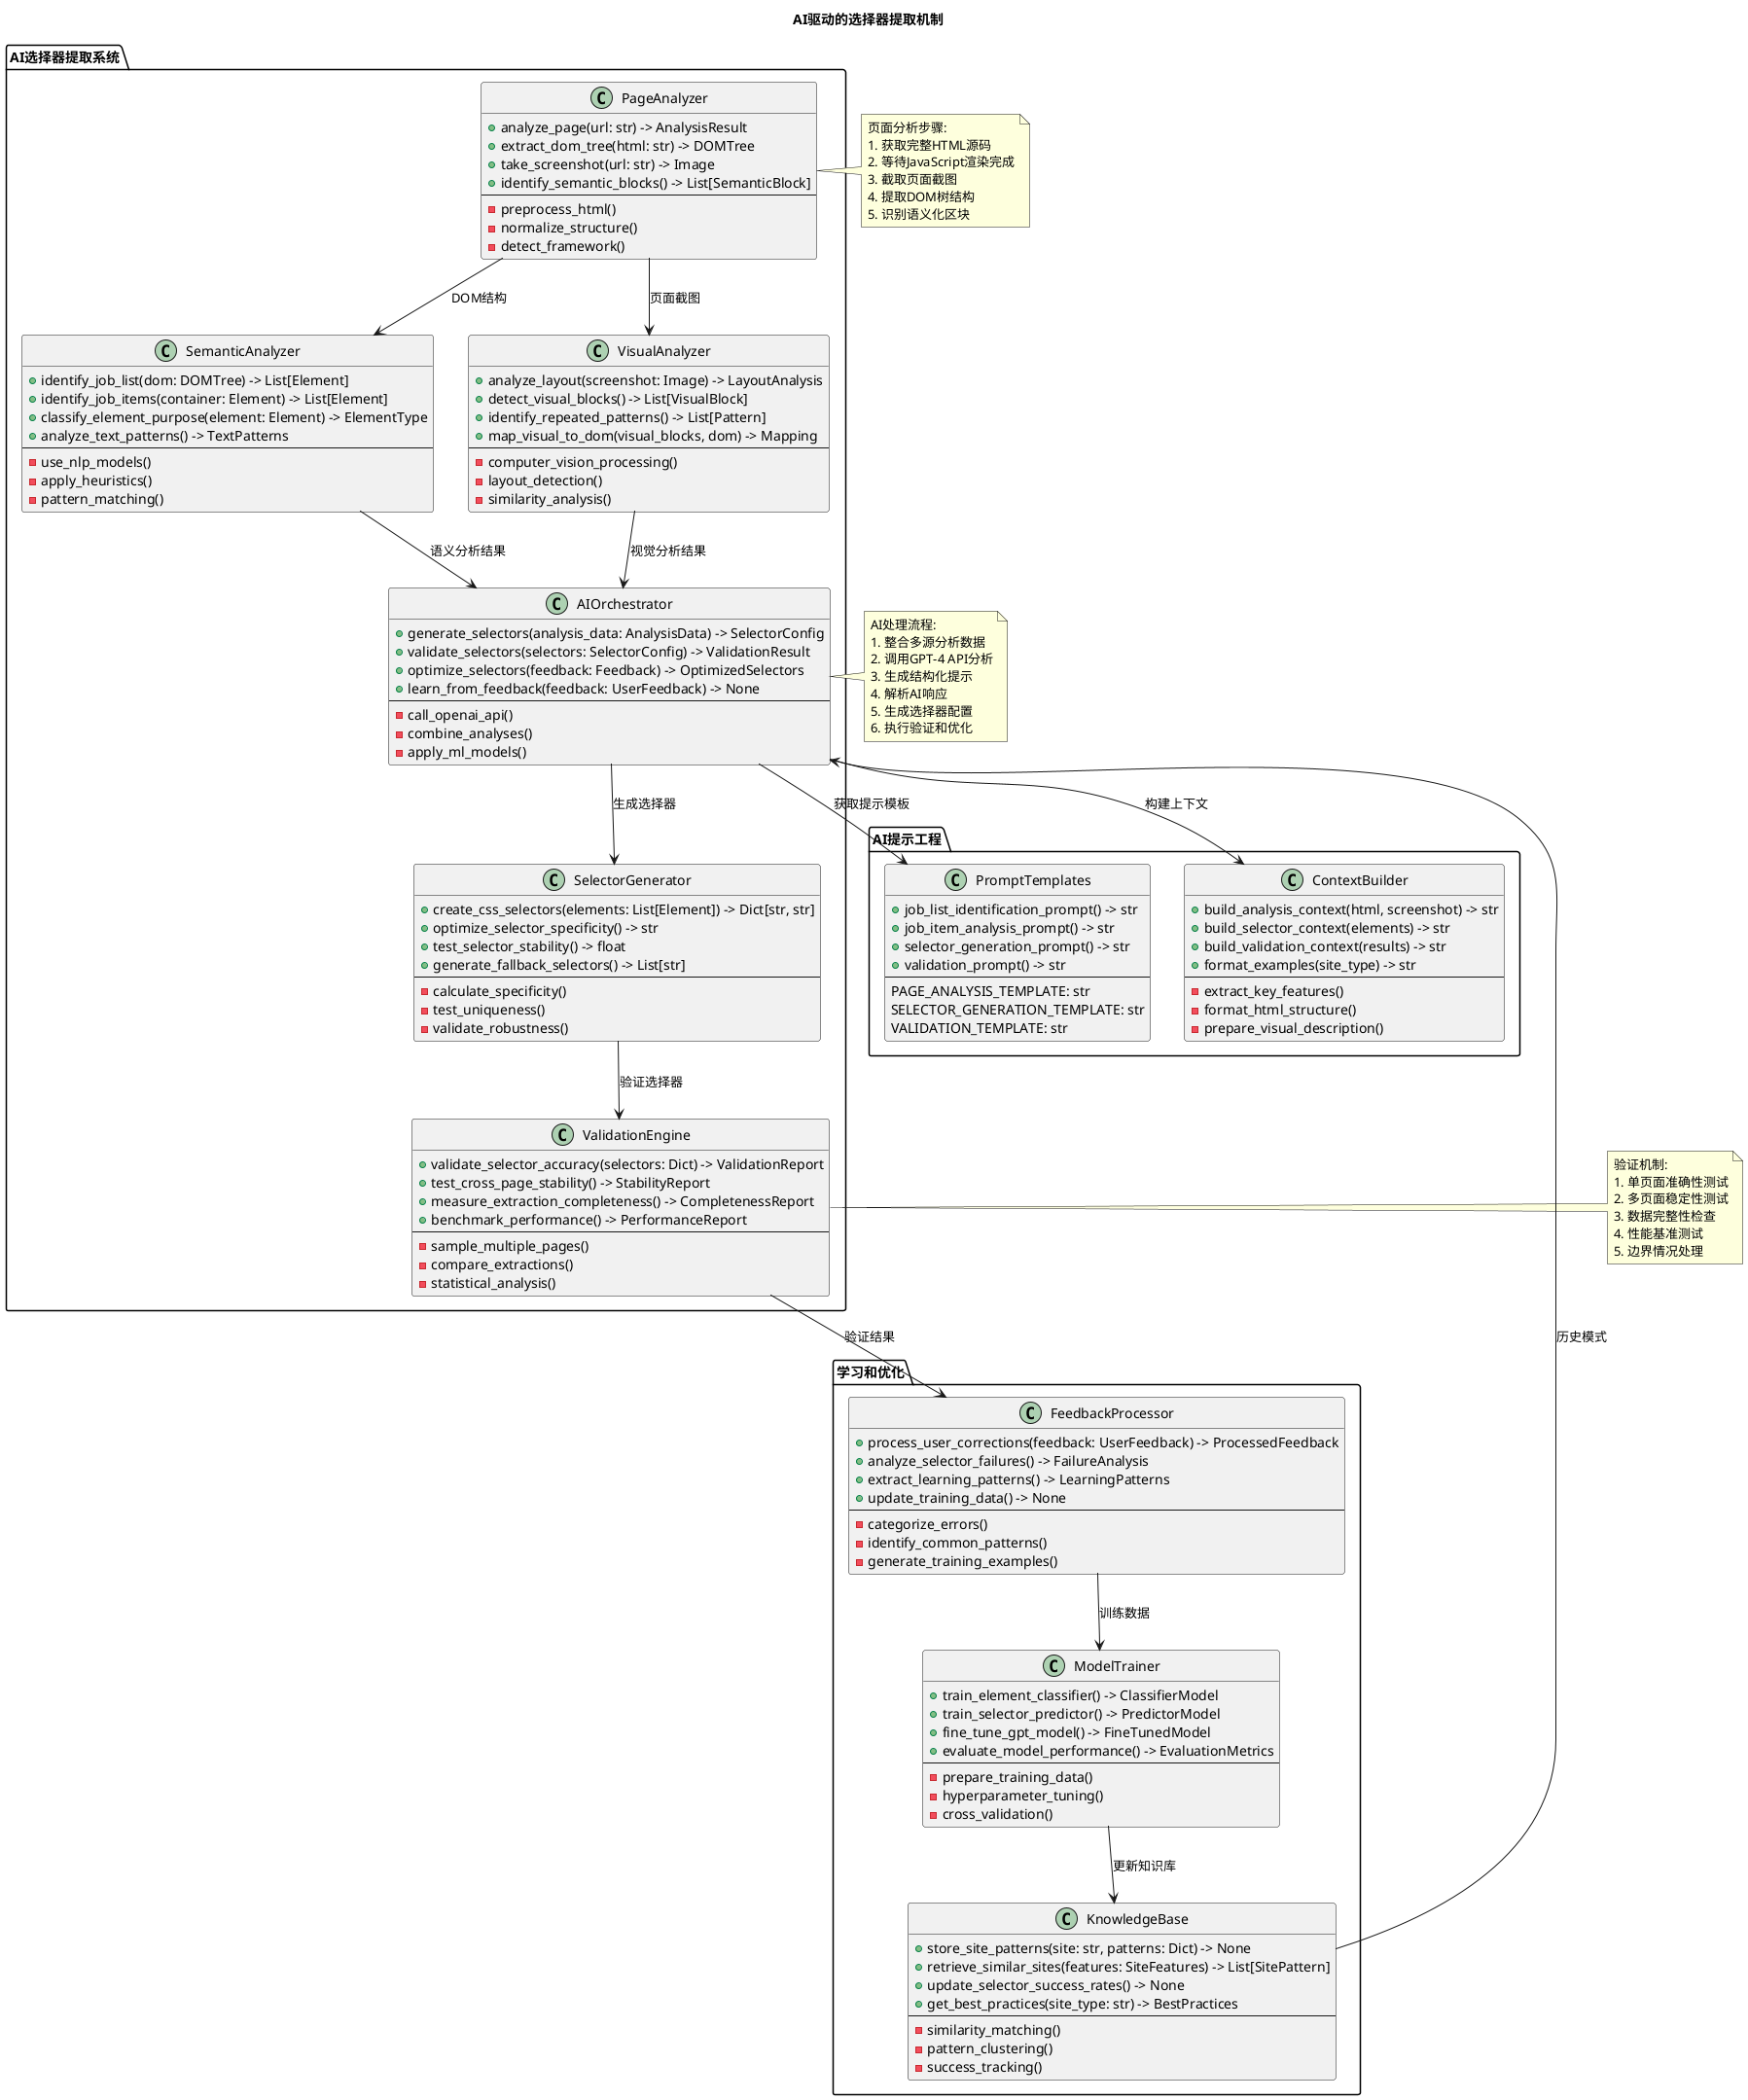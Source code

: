 @startuml AI_Selector_Extraction

title AI驱动的选择器提取机制

package "AI选择器提取系统" {

  class PageAnalyzer {
    + analyze_page(url: str) -> AnalysisResult
    + extract_dom_tree(html: str) -> DOMTree
    + take_screenshot(url: str) -> Image
    + identify_semantic_blocks() -> List[SemanticBlock]
    --
    - preprocess_html()
    - normalize_structure()
    - detect_framework()
  }

  class SemanticAnalyzer {
    + identify_job_list(dom: DOMTree) -> List[Element]
    + identify_job_items(container: Element) -> List[Element]
    + classify_element_purpose(element: Element) -> ElementType
    + analyze_text_patterns() -> TextPatterns
    --
    - use_nlp_models()
    - apply_heuristics()
    - pattern_matching()
  }

  class VisualAnalyzer {
    + analyze_layout(screenshot: Image) -> LayoutAnalysis
    + detect_visual_blocks() -> List[VisualBlock]
    + identify_repeated_patterns() -> List[Pattern]
    + map_visual_to_dom(visual_blocks, dom) -> Mapping
    --
    - computer_vision_processing()
    - layout_detection()
    - similarity_analysis()
  }

  class AIOrchestrator {
    + generate_selectors(analysis_data: AnalysisData) -> SelectorConfig
    + validate_selectors(selectors: SelectorConfig) -> ValidationResult
    + optimize_selectors(feedback: Feedback) -> OptimizedSelectors
    + learn_from_feedback(feedback: UserFeedback) -> None
    --
    - call_openai_api()
    - combine_analyses()
    - apply_ml_models()
  }

  class SelectorGenerator {
    + create_css_selectors(elements: List[Element]) -> Dict[str, str]
    + optimize_selector_specificity() -> str
    + test_selector_stability() -> float
    + generate_fallback_selectors() -> List[str]
    --
    - calculate_specificity()
    - test_uniqueness()
    - validate_robustness()
  }

  class ValidationEngine {
    + validate_selector_accuracy(selectors: Dict) -> ValidationReport
    + test_cross_page_stability() -> StabilityReport
    + measure_extraction_completeness() -> CompletenessReport
    + benchmark_performance() -> PerformanceReport
    --
    - sample_multiple_pages()
    - compare_extractions()
    - statistical_analysis()
  }

}

package "AI提示工程" {

  class PromptTemplates {
    + job_list_identification_prompt() -> str
    + job_item_analysis_prompt() -> str
    + selector_generation_prompt() -> str
    + validation_prompt() -> str
    --
    PAGE_ANALYSIS_TEMPLATE: str
    SELECTOR_GENERATION_TEMPLATE: str
    VALIDATION_TEMPLATE: str
  }

  class ContextBuilder {
    + build_analysis_context(html, screenshot) -> str
    + build_selector_context(elements) -> str
    + build_validation_context(results) -> str
    + format_examples(site_type) -> str
    --
    - extract_key_features()
    - format_html_structure()
    - prepare_visual_description()
  }

}

package "学习和优化" {

  class FeedbackProcessor {
    + process_user_corrections(feedback: UserFeedback) -> ProcessedFeedback
    + analyze_selector_failures() -> FailureAnalysis
    + extract_learning_patterns() -> LearningPatterns
    + update_training_data() -> None
    --
    - categorize_errors()
    - identify_common_patterns()
    - generate_training_examples()
  }

  class ModelTrainer {
    + train_element_classifier() -> ClassifierModel
    + train_selector_predictor() -> PredictorModel
    + fine_tune_gpt_model() -> FineTunedModel
    + evaluate_model_performance() -> EvaluationMetrics
    --
    - prepare_training_data()
    - hyperparameter_tuning()
    - cross_validation()
  }

  class KnowledgeBase {
    + store_site_patterns(site: str, patterns: Dict) -> None
    + retrieve_similar_sites(features: SiteFeatures) -> List[SitePattern]
    + update_selector_success_rates() -> None
    + get_best_practices(site_type: str) -> BestPractices
    --
    - similarity_matching()
    - pattern_clustering()
    - success_tracking()
  }

}

' 数据流和关系
PageAnalyzer --> SemanticAnalyzer : "DOM结构"
PageAnalyzer --> VisualAnalyzer : "页面截图"
SemanticAnalyzer --> AIOrchestrator : "语义分析结果"
VisualAnalyzer --> AIOrchestrator : "视觉分析结果"

AIOrchestrator --> PromptTemplates : "获取提示模板"
AIOrchestrator --> ContextBuilder : "构建上下文"
AIOrchestrator --> SelectorGenerator : "生成选择器"

SelectorGenerator --> ValidationEngine : "验证选择器"
ValidationEngine --> FeedbackProcessor : "验证结果"

FeedbackProcessor --> ModelTrainer : "训练数据"
ModelTrainer --> KnowledgeBase : "更新知识库"
KnowledgeBase --> AIOrchestrator : "历史模式"

' 详细工作流程
note right of PageAnalyzer
  页面分析步骤:
  1. 获取完整HTML源码
  2. 等待JavaScript渲染完成
  3. 截取页面截图
  4. 提取DOM树结构
  5. 识别语义化区块
end note

note right of  AIOrchestrator
  AI处理流程:
  1. 整合多源分析数据
  2. 调用GPT-4 API分析
  3. 生成结构化提示
  4. 解析AI响应
  5. 生成选择器配置
  6. 执行验证和优化
end note

note right of  ValidationEngine
  验证机制:
  1. 单页面准确性测试
  2. 多页面稳定性测试
  3. 数据完整性检查
  4. 性能基准测试
  5. 边界情况处理
end note

@enduml
